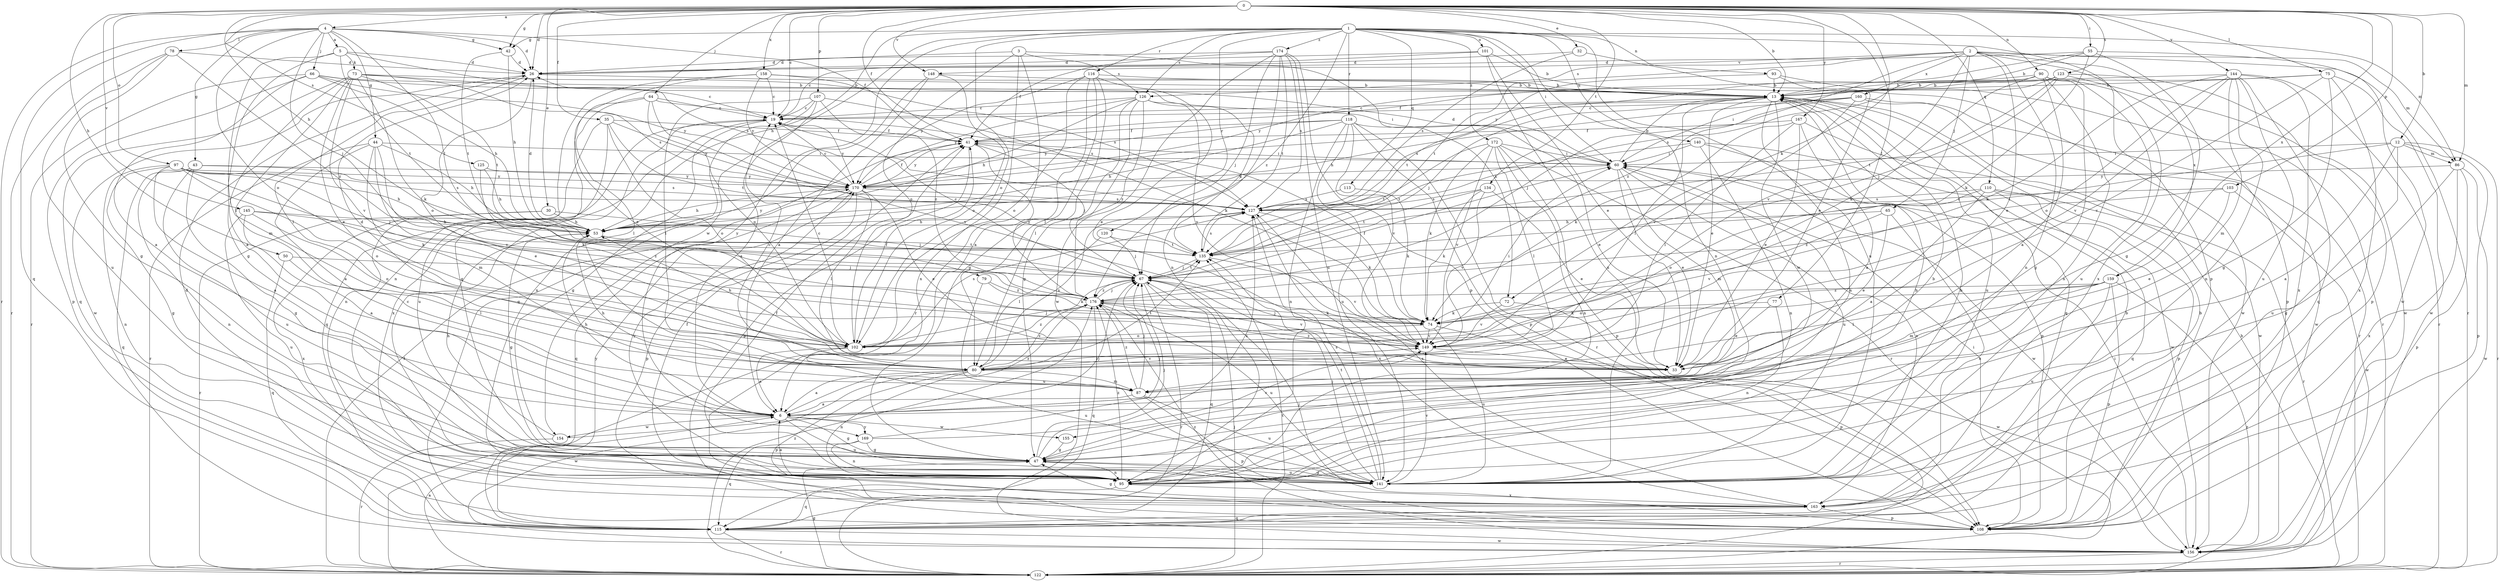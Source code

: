 strict digraph  {
0;
1;
2;
3;
4;
5;
6;
12;
13;
19;
26;
30;
32;
33;
35;
41;
42;
43;
44;
47;
50;
53;
55;
60;
64;
65;
66;
67;
72;
73;
74;
75;
77;
78;
79;
80;
86;
87;
90;
93;
95;
97;
101;
102;
103;
107;
108;
110;
113;
115;
116;
118;
120;
122;
123;
125;
126;
127;
134;
135;
140;
141;
144;
145;
148;
149;
154;
155;
156;
158;
159;
160;
163;
167;
169;
170;
172;
174;
176;
0 -> 4  [label=a];
0 -> 12  [label=b];
0 -> 13  [label=b];
0 -> 19  [label=c];
0 -> 26  [label=d];
0 -> 30  [label=e];
0 -> 32  [label=e];
0 -> 35  [label=f];
0 -> 41  [label=f];
0 -> 42  [label=g];
0 -> 50  [label=h];
0 -> 53  [label=h];
0 -> 55  [label=i];
0 -> 64  [label=j];
0 -> 72  [label=k];
0 -> 75  [label=l];
0 -> 77  [label=l];
0 -> 86  [label=m];
0 -> 90  [label=n];
0 -> 97  [label=o];
0 -> 103  [label=p];
0 -> 107  [label=p];
0 -> 110  [label=q];
0 -> 123  [label=s];
0 -> 125  [label=s];
0 -> 134  [label=t];
0 -> 144  [label=v];
0 -> 145  [label=v];
0 -> 148  [label=v];
0 -> 158  [label=x];
0 -> 159  [label=x];
0 -> 167  [label=y];
1 -> 42  [label=g];
1 -> 53  [label=h];
1 -> 60  [label=i];
1 -> 86  [label=m];
1 -> 93  [label=n];
1 -> 95  [label=n];
1 -> 101  [label=o];
1 -> 102  [label=o];
1 -> 108  [label=p];
1 -> 113  [label=q];
1 -> 116  [label=r];
1 -> 118  [label=r];
1 -> 120  [label=r];
1 -> 126  [label=s];
1 -> 140  [label=u];
1 -> 141  [label=u];
1 -> 154  [label=w];
1 -> 169  [label=y];
1 -> 172  [label=z];
1 -> 174  [label=z];
1 -> 176  [label=z];
2 -> 33  [label=e];
2 -> 65  [label=j];
2 -> 86  [label=m];
2 -> 95  [label=n];
2 -> 122  [label=r];
2 -> 126  [label=s];
2 -> 135  [label=t];
2 -> 148  [label=v];
2 -> 149  [label=v];
2 -> 159  [label=x];
2 -> 160  [label=x];
2 -> 163  [label=x];
2 -> 176  [label=z];
3 -> 26  [label=d];
3 -> 72  [label=k];
3 -> 102  [label=o];
3 -> 122  [label=r];
3 -> 126  [label=s];
3 -> 163  [label=x];
4 -> 5  [label=a];
4 -> 26  [label=d];
4 -> 41  [label=f];
4 -> 42  [label=g];
4 -> 43  [label=g];
4 -> 44  [label=g];
4 -> 66  [label=j];
4 -> 67  [label=j];
4 -> 78  [label=l];
4 -> 79  [label=l];
4 -> 102  [label=o];
4 -> 115  [label=q];
4 -> 122  [label=r];
5 -> 26  [label=d];
5 -> 47  [label=g];
5 -> 73  [label=k];
5 -> 80  [label=l];
5 -> 127  [label=s];
5 -> 135  [label=t];
6 -> 47  [label=g];
6 -> 53  [label=h];
6 -> 141  [label=u];
6 -> 154  [label=w];
6 -> 155  [label=w];
6 -> 169  [label=y];
6 -> 176  [label=z];
12 -> 6  [label=a];
12 -> 60  [label=i];
12 -> 86  [label=m];
12 -> 108  [label=p];
12 -> 122  [label=r];
12 -> 135  [label=t];
12 -> 141  [label=u];
13 -> 19  [label=c];
13 -> 33  [label=e];
13 -> 67  [label=j];
13 -> 80  [label=l];
13 -> 95  [label=n];
13 -> 115  [label=q];
13 -> 127  [label=s];
13 -> 141  [label=u];
13 -> 155  [label=w];
19 -> 41  [label=f];
19 -> 47  [label=g];
19 -> 115  [label=q];
19 -> 163  [label=x];
19 -> 170  [label=y];
26 -> 13  [label=b];
26 -> 80  [label=l];
26 -> 102  [label=o];
26 -> 156  [label=w];
30 -> 53  [label=h];
30 -> 67  [label=j];
30 -> 122  [label=r];
30 -> 163  [label=x];
32 -> 26  [label=d];
32 -> 33  [label=e];
32 -> 127  [label=s];
33 -> 176  [label=z];
35 -> 41  [label=f];
35 -> 95  [label=n];
35 -> 102  [label=o];
35 -> 135  [label=t];
35 -> 141  [label=u];
35 -> 170  [label=y];
41 -> 60  [label=i];
41 -> 67  [label=j];
41 -> 108  [label=p];
41 -> 170  [label=y];
41 -> 176  [label=z];
42 -> 26  [label=d];
42 -> 53  [label=h];
42 -> 135  [label=t];
43 -> 47  [label=g];
43 -> 95  [label=n];
43 -> 115  [label=q];
43 -> 127  [label=s];
43 -> 141  [label=u];
43 -> 170  [label=y];
44 -> 6  [label=a];
44 -> 33  [label=e];
44 -> 53  [label=h];
44 -> 60  [label=i];
44 -> 87  [label=m];
44 -> 122  [label=r];
44 -> 149  [label=v];
47 -> 13  [label=b];
47 -> 67  [label=j];
47 -> 95  [label=n];
47 -> 127  [label=s];
47 -> 141  [label=u];
50 -> 67  [label=j];
50 -> 80  [label=l];
50 -> 115  [label=q];
53 -> 26  [label=d];
53 -> 47  [label=g];
53 -> 135  [label=t];
53 -> 170  [label=y];
55 -> 13  [label=b];
55 -> 26  [label=d];
55 -> 47  [label=g];
55 -> 74  [label=k];
55 -> 156  [label=w];
55 -> 170  [label=y];
60 -> 13  [label=b];
60 -> 26  [label=d];
60 -> 33  [label=e];
60 -> 87  [label=m];
60 -> 141  [label=u];
60 -> 156  [label=w];
60 -> 163  [label=x];
60 -> 170  [label=y];
64 -> 19  [label=c];
64 -> 47  [label=g];
64 -> 80  [label=l];
64 -> 102  [label=o];
64 -> 127  [label=s];
64 -> 149  [label=v];
65 -> 33  [label=e];
65 -> 53  [label=h];
65 -> 149  [label=v];
65 -> 163  [label=x];
66 -> 6  [label=a];
66 -> 13  [label=b];
66 -> 19  [label=c];
66 -> 53  [label=h];
66 -> 108  [label=p];
66 -> 122  [label=r];
66 -> 170  [label=y];
67 -> 19  [label=c];
67 -> 60  [label=i];
67 -> 115  [label=q];
67 -> 122  [label=r];
67 -> 135  [label=t];
67 -> 176  [label=z];
72 -> 74  [label=k];
72 -> 149  [label=v];
72 -> 156  [label=w];
73 -> 6  [label=a];
73 -> 13  [label=b];
73 -> 33  [label=e];
73 -> 60  [label=i];
73 -> 74  [label=k];
73 -> 87  [label=m];
73 -> 115  [label=q];
73 -> 127  [label=s];
73 -> 135  [label=t];
73 -> 149  [label=v];
74 -> 41  [label=f];
74 -> 102  [label=o];
74 -> 108  [label=p];
74 -> 141  [label=u];
74 -> 149  [label=v];
75 -> 13  [label=b];
75 -> 41  [label=f];
75 -> 47  [label=g];
75 -> 149  [label=v];
75 -> 156  [label=w];
75 -> 163  [label=x];
77 -> 33  [label=e];
77 -> 74  [label=k];
77 -> 95  [label=n];
78 -> 26  [label=d];
78 -> 47  [label=g];
78 -> 122  [label=r];
78 -> 141  [label=u];
78 -> 176  [label=z];
79 -> 74  [label=k];
79 -> 141  [label=u];
79 -> 176  [label=z];
80 -> 6  [label=a];
80 -> 19  [label=c];
80 -> 26  [label=d];
80 -> 87  [label=m];
80 -> 95  [label=n];
80 -> 108  [label=p];
80 -> 127  [label=s];
80 -> 135  [label=t];
80 -> 149  [label=v];
80 -> 156  [label=w];
80 -> 176  [label=z];
86 -> 47  [label=g];
86 -> 108  [label=p];
86 -> 156  [label=w];
86 -> 163  [label=x];
86 -> 170  [label=y];
87 -> 6  [label=a];
87 -> 53  [label=h];
87 -> 67  [label=j];
87 -> 108  [label=p];
87 -> 141  [label=u];
87 -> 176  [label=z];
90 -> 6  [label=a];
90 -> 13  [label=b];
90 -> 47  [label=g];
90 -> 74  [label=k];
90 -> 95  [label=n];
90 -> 108  [label=p];
90 -> 127  [label=s];
90 -> 141  [label=u];
90 -> 170  [label=y];
93 -> 13  [label=b];
93 -> 122  [label=r];
93 -> 135  [label=t];
93 -> 156  [label=w];
95 -> 6  [label=a];
95 -> 13  [label=b];
95 -> 19  [label=c];
95 -> 115  [label=q];
95 -> 163  [label=x];
95 -> 170  [label=y];
95 -> 176  [label=z];
97 -> 6  [label=a];
97 -> 47  [label=g];
97 -> 53  [label=h];
97 -> 67  [label=j];
97 -> 74  [label=k];
97 -> 95  [label=n];
97 -> 102  [label=o];
97 -> 127  [label=s];
97 -> 170  [label=y];
101 -> 13  [label=b];
101 -> 19  [label=c];
101 -> 26  [label=d];
101 -> 33  [label=e];
101 -> 141  [label=u];
102 -> 6  [label=a];
102 -> 19  [label=c];
102 -> 41  [label=f];
102 -> 53  [label=h];
102 -> 60  [label=i];
102 -> 67  [label=j];
102 -> 127  [label=s];
102 -> 141  [label=u];
102 -> 176  [label=z];
103 -> 33  [label=e];
103 -> 127  [label=s];
103 -> 156  [label=w];
103 -> 176  [label=z];
107 -> 6  [label=a];
107 -> 19  [label=c];
107 -> 74  [label=k];
107 -> 80  [label=l];
107 -> 95  [label=n];
107 -> 176  [label=z];
108 -> 13  [label=b];
108 -> 60  [label=i];
108 -> 67  [label=j];
110 -> 6  [label=a];
110 -> 102  [label=o];
110 -> 108  [label=p];
110 -> 115  [label=q];
110 -> 122  [label=r];
110 -> 127  [label=s];
113 -> 74  [label=k];
113 -> 127  [label=s];
115 -> 13  [label=b];
115 -> 122  [label=r];
115 -> 156  [label=w];
115 -> 170  [label=y];
116 -> 6  [label=a];
116 -> 13  [label=b];
116 -> 33  [label=e];
116 -> 47  [label=g];
116 -> 80  [label=l];
116 -> 102  [label=o];
116 -> 170  [label=y];
118 -> 33  [label=e];
118 -> 41  [label=f];
118 -> 53  [label=h];
118 -> 95  [label=n];
118 -> 108  [label=p];
118 -> 122  [label=r];
118 -> 141  [label=u];
118 -> 149  [label=v];
118 -> 170  [label=y];
120 -> 67  [label=j];
120 -> 80  [label=l];
120 -> 135  [label=t];
122 -> 6  [label=a];
122 -> 13  [label=b];
122 -> 41  [label=f];
122 -> 47  [label=g];
122 -> 67  [label=j];
122 -> 135  [label=t];
122 -> 176  [label=z];
123 -> 13  [label=b];
123 -> 60  [label=i];
123 -> 67  [label=j];
123 -> 108  [label=p];
123 -> 135  [label=t];
123 -> 156  [label=w];
125 -> 53  [label=h];
125 -> 74  [label=k];
125 -> 170  [label=y];
126 -> 19  [label=c];
126 -> 47  [label=g];
126 -> 53  [label=h];
126 -> 80  [label=l];
126 -> 135  [label=t];
126 -> 149  [label=v];
126 -> 170  [label=y];
126 -> 176  [label=z];
127 -> 53  [label=h];
127 -> 74  [label=k];
127 -> 163  [label=x];
134 -> 33  [label=e];
134 -> 74  [label=k];
134 -> 127  [label=s];
134 -> 135  [label=t];
134 -> 149  [label=v];
135 -> 67  [label=j];
135 -> 127  [label=s];
135 -> 149  [label=v];
140 -> 60  [label=i];
140 -> 95  [label=n];
140 -> 108  [label=p];
140 -> 135  [label=t];
140 -> 156  [label=w];
141 -> 13  [label=b];
141 -> 41  [label=f];
141 -> 47  [label=g];
141 -> 67  [label=j];
141 -> 127  [label=s];
141 -> 135  [label=t];
141 -> 149  [label=v];
144 -> 13  [label=b];
144 -> 74  [label=k];
144 -> 87  [label=m];
144 -> 95  [label=n];
144 -> 102  [label=o];
144 -> 115  [label=q];
144 -> 122  [label=r];
144 -> 141  [label=u];
144 -> 149  [label=v];
144 -> 163  [label=x];
145 -> 6  [label=a];
145 -> 53  [label=h];
145 -> 102  [label=o];
145 -> 141  [label=u];
145 -> 176  [label=z];
148 -> 6  [label=a];
148 -> 13  [label=b];
148 -> 102  [label=o];
148 -> 115  [label=q];
149 -> 33  [label=e];
149 -> 67  [label=j];
149 -> 80  [label=l];
154 -> 53  [label=h];
154 -> 67  [label=j];
154 -> 122  [label=r];
155 -> 47  [label=g];
156 -> 60  [label=i];
156 -> 122  [label=r];
156 -> 176  [label=z];
158 -> 13  [label=b];
158 -> 19  [label=c];
158 -> 33  [label=e];
158 -> 95  [label=n];
158 -> 127  [label=s];
158 -> 170  [label=y];
159 -> 80  [label=l];
159 -> 87  [label=m];
159 -> 102  [label=o];
159 -> 108  [label=p];
159 -> 122  [label=r];
159 -> 141  [label=u];
159 -> 176  [label=z];
160 -> 19  [label=c];
160 -> 53  [label=h];
160 -> 67  [label=j];
160 -> 122  [label=r];
160 -> 149  [label=v];
160 -> 156  [label=w];
163 -> 26  [label=d];
163 -> 41  [label=f];
163 -> 47  [label=g];
163 -> 108  [label=p];
163 -> 115  [label=q];
163 -> 127  [label=s];
167 -> 6  [label=a];
167 -> 33  [label=e];
167 -> 41  [label=f];
167 -> 74  [label=k];
167 -> 80  [label=l];
167 -> 156  [label=w];
169 -> 47  [label=g];
169 -> 67  [label=j];
169 -> 95  [label=n];
169 -> 115  [label=q];
169 -> 149  [label=v];
170 -> 19  [label=c];
170 -> 33  [label=e];
170 -> 41  [label=f];
170 -> 53  [label=h];
170 -> 80  [label=l];
170 -> 108  [label=p];
170 -> 115  [label=q];
170 -> 127  [label=s];
172 -> 60  [label=i];
172 -> 74  [label=k];
172 -> 80  [label=l];
172 -> 95  [label=n];
172 -> 108  [label=p];
172 -> 122  [label=r];
172 -> 135  [label=t];
172 -> 149  [label=v];
174 -> 26  [label=d];
174 -> 41  [label=f];
174 -> 67  [label=j];
174 -> 95  [label=n];
174 -> 108  [label=p];
174 -> 127  [label=s];
174 -> 135  [label=t];
174 -> 141  [label=u];
174 -> 156  [label=w];
176 -> 67  [label=j];
176 -> 74  [label=k];
176 -> 115  [label=q];
176 -> 141  [label=u];
176 -> 149  [label=v];
}
